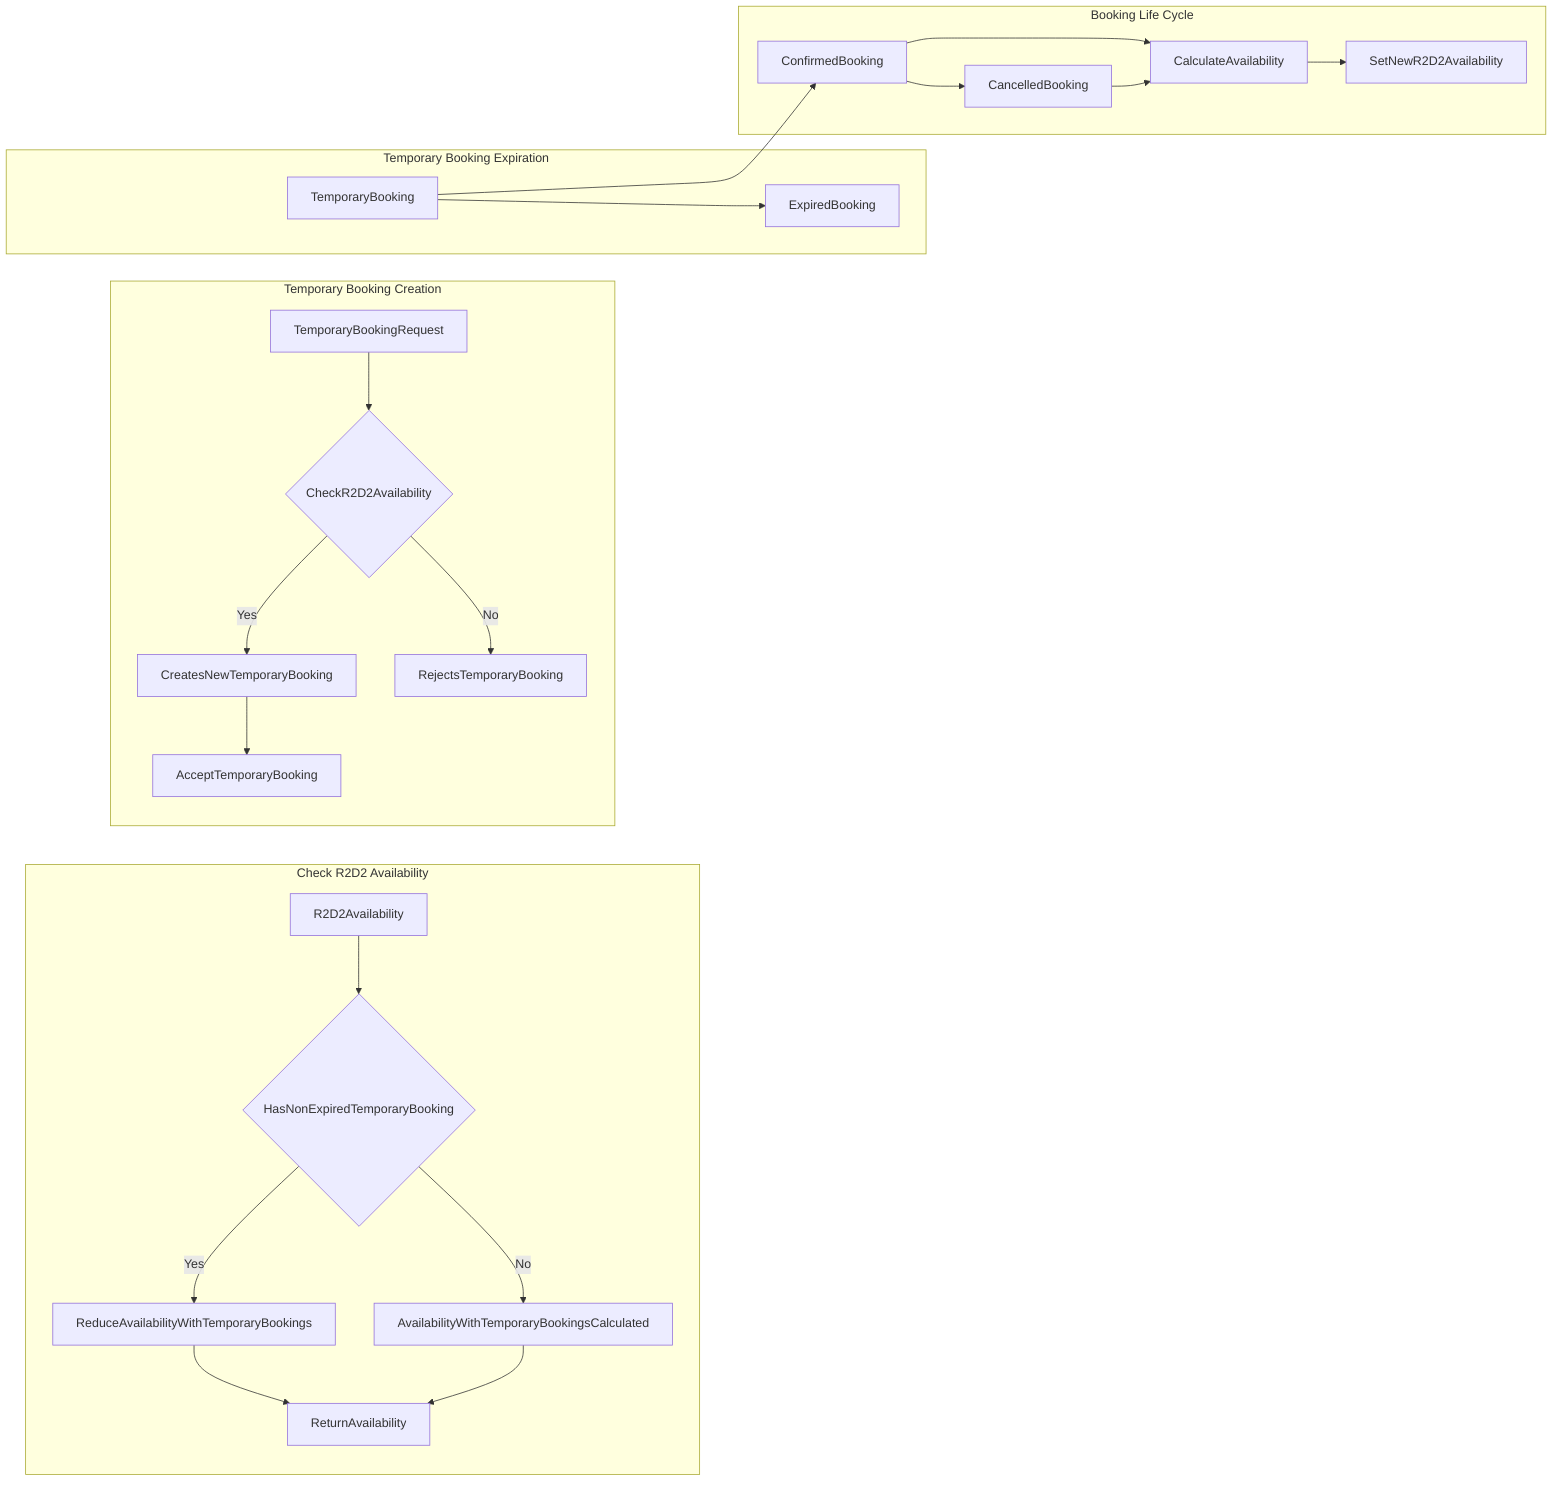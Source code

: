 graph LR

subgraph Check R2D2 Availability
  R2D2Availability --> TemporaryBookingsCalculation{HasNonExpiredTemporaryBooking}
  TemporaryBookingsCalculation --> |No| AvailabilityWithTemporaryBookingsCalculated
  TemporaryBookingsCalculation --> |Yes| ReduceAvailabilityWithTemporaryBookings
  ReduceAvailabilityWithTemporaryBookings --> ReturnAvailability
  AvailabilityWithTemporaryBookingsCalculated --> ReturnAvailability
end

subgraph Temporary Booking Creation
  TemporaryBookingRequest --> CheckR2D2Availability{CheckR2D2Availability}
  CheckR2D2Availability --> |Yes| CreatesNewTemporaryBooking
  CreatesNewTemporaryBooking --> AcceptTemporaryBooking
  CheckR2D2Availability --> |No| RejectsTemporaryBooking
end

subgraph Temporary Booking Expiration
  TemporaryBooking --> ExpiredBooking
end

subgraph Booking Life Cycle
  TemporaryBooking --> ConfirmedBooking
  ConfirmedBooking --> CalculateAvailability

  ConfirmedBooking --> CancelledBooking
  CancelledBooking --> CalculateAvailability

  CalculateAvailability --> SetNewR2D2Availability
end